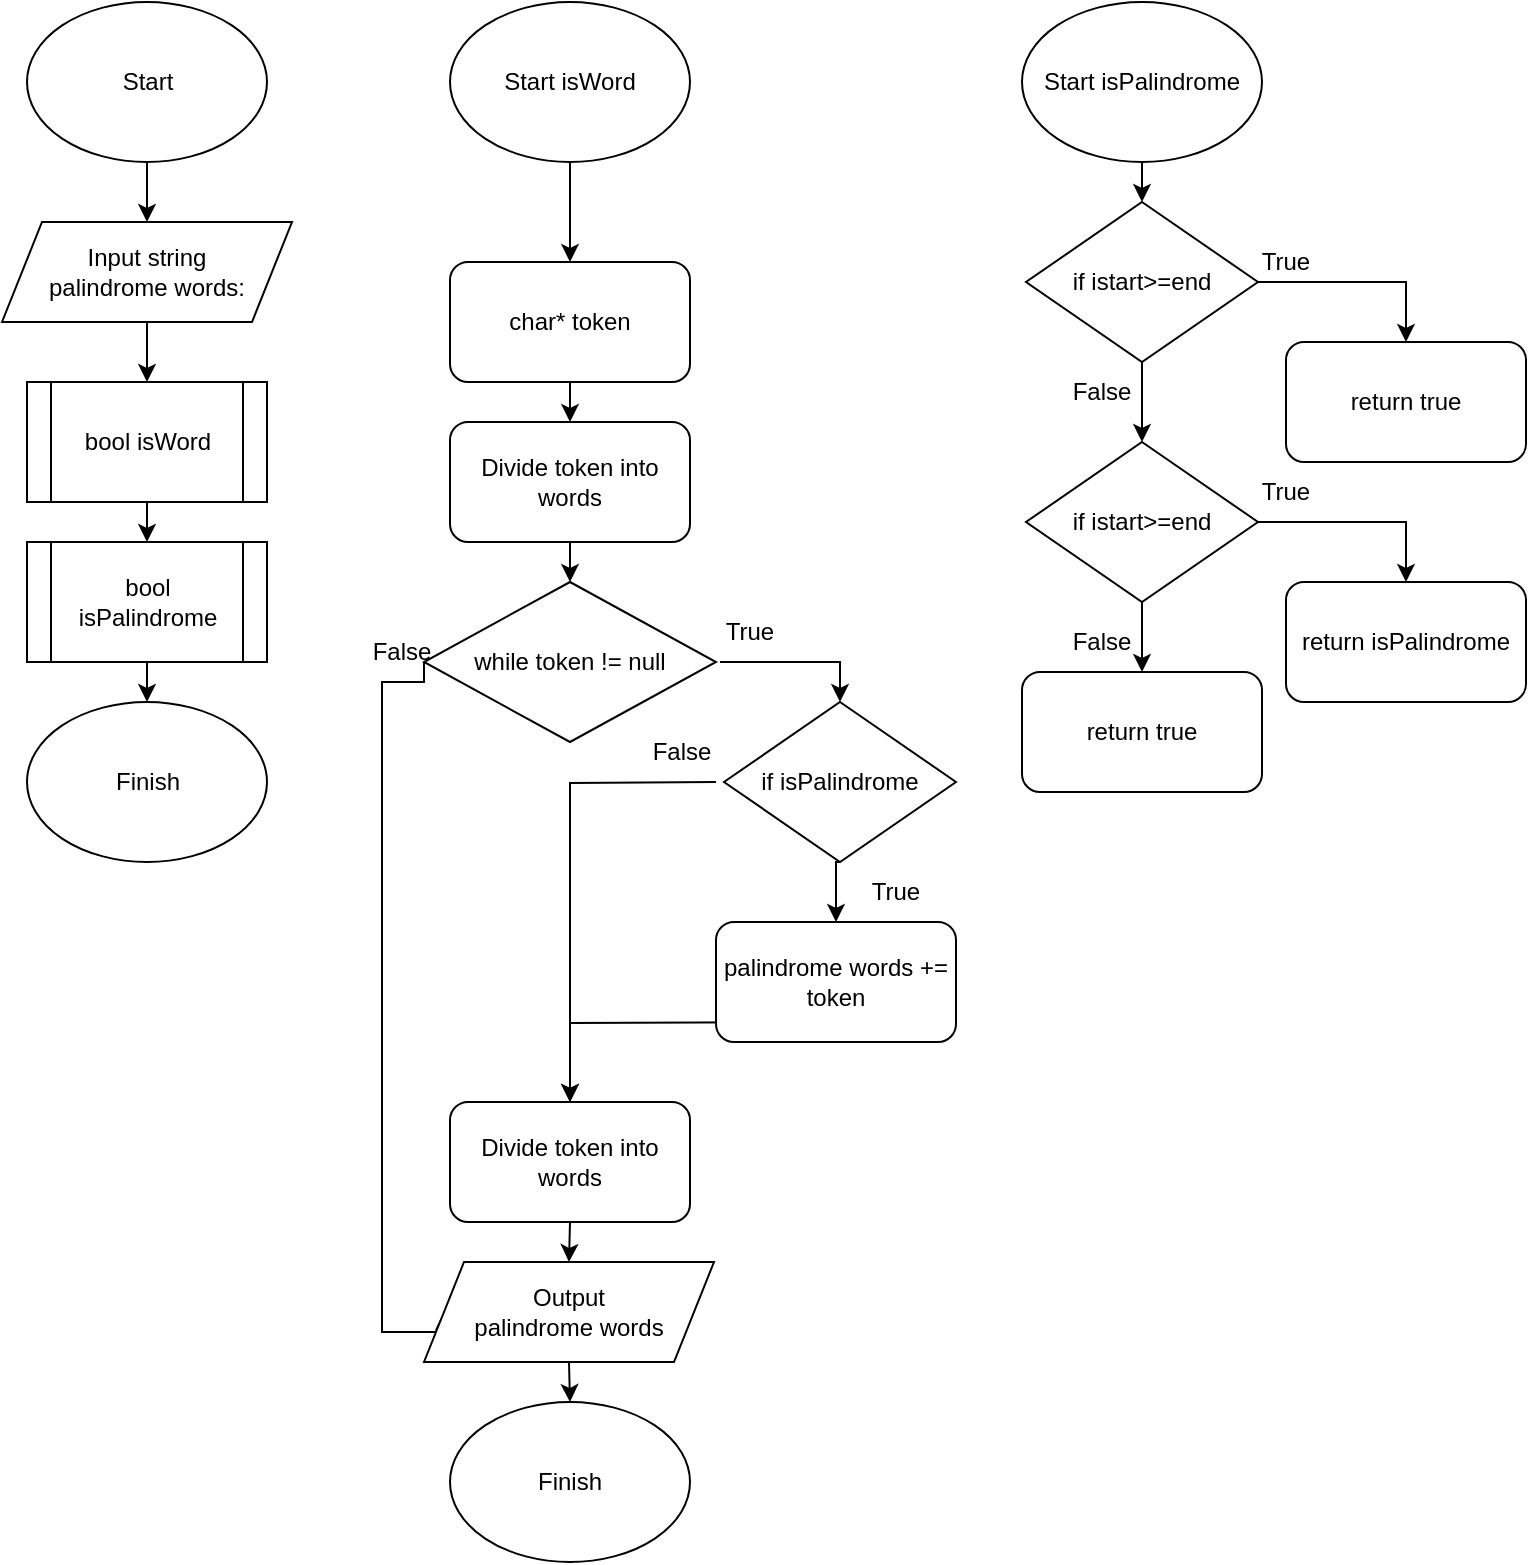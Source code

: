 <mxfile version="22.1.8" type="github" pages="6">
  <diagram name="Сторінка-1" id="fXAx3Dq5Cu45CHVRtG5E">
    <mxGraphModel dx="1235" dy="624" grid="1" gridSize="10" guides="1" tooltips="1" connect="1" arrows="1" fold="1" page="1" pageScale="1" pageWidth="827" pageHeight="1169" math="0" shadow="0">
      <root>
        <mxCell id="0" />
        <mxCell id="1" parent="0" />
        <mxCell id="3_hwkQ3MLmRGUa46AR0--3" style="edgeStyle=orthogonalEdgeStyle;rounded=0;orthogonalLoop=1;jettySize=auto;html=1;exitX=0.5;exitY=1;exitDx=0;exitDy=0;entryX=0.5;entryY=0;entryDx=0;entryDy=0;" edge="1" parent="1" source="3_hwkQ3MLmRGUa46AR0--1">
          <mxGeometry relative="1" as="geometry">
            <mxPoint x="122.5" y="190" as="targetPoint" />
          </mxGeometry>
        </mxCell>
        <mxCell id="3_hwkQ3MLmRGUa46AR0--1" value="Start" style="ellipse;whiteSpace=wrap;html=1;" vertex="1" parent="1">
          <mxGeometry x="62.5" y="80" width="120" height="80" as="geometry" />
        </mxCell>
        <mxCell id="3_hwkQ3MLmRGUa46AR0--5" style="edgeStyle=orthogonalEdgeStyle;rounded=0;orthogonalLoop=1;jettySize=auto;html=1;exitX=0.5;exitY=1;exitDx=0;exitDy=0;entryX=0.5;entryY=0;entryDx=0;entryDy=0;" edge="1" parent="1" target="3_hwkQ3MLmRGUa46AR0--4">
          <mxGeometry relative="1" as="geometry">
            <mxPoint x="122.5" y="240" as="sourcePoint" />
          </mxGeometry>
        </mxCell>
        <mxCell id="3_hwkQ3MLmRGUa46AR0--2" value="Input string &lt;br&gt;palindrome words:" style="shape=parallelogram;perimeter=parallelogramPerimeter;whiteSpace=wrap;html=1;fixedSize=1;" vertex="1" parent="1">
          <mxGeometry x="50" y="190" width="145" height="50" as="geometry" />
        </mxCell>
        <mxCell id="3_hwkQ3MLmRGUa46AR0--18" style="edgeStyle=orthogonalEdgeStyle;rounded=0;orthogonalLoop=1;jettySize=auto;html=1;exitX=0.5;exitY=1;exitDx=0;exitDy=0;entryX=0.5;entryY=0;entryDx=0;entryDy=0;" edge="1" parent="1" source="3_hwkQ3MLmRGUa46AR0--4" target="3_hwkQ3MLmRGUa46AR0--14">
          <mxGeometry relative="1" as="geometry" />
        </mxCell>
        <mxCell id="3_hwkQ3MLmRGUa46AR0--4" value="bool isWord" style="shape=process;whiteSpace=wrap;html=1;backgroundOutline=1;" vertex="1" parent="1">
          <mxGeometry x="62.5" y="270" width="120" height="60" as="geometry" />
        </mxCell>
        <mxCell id="3_hwkQ3MLmRGUa46AR0--6" value="Finish" style="ellipse;whiteSpace=wrap;html=1;" vertex="1" parent="1">
          <mxGeometry x="62.5" y="430" width="120" height="80" as="geometry" />
        </mxCell>
        <mxCell id="3_hwkQ3MLmRGUa46AR0--9" style="edgeStyle=orthogonalEdgeStyle;rounded=0;orthogonalLoop=1;jettySize=auto;html=1;exitX=0.5;exitY=1;exitDx=0;exitDy=0;entryX=0.5;entryY=0;entryDx=0;entryDy=0;" edge="1" parent="1" source="3_hwkQ3MLmRGUa46AR0--7" target="3_hwkQ3MLmRGUa46AR0--8">
          <mxGeometry relative="1" as="geometry" />
        </mxCell>
        <mxCell id="3_hwkQ3MLmRGUa46AR0--7" value="Start isWord" style="ellipse;whiteSpace=wrap;html=1;" vertex="1" parent="1">
          <mxGeometry x="274" y="80" width="120" height="80" as="geometry" />
        </mxCell>
        <mxCell id="3_hwkQ3MLmRGUa46AR0--11" style="edgeStyle=orthogonalEdgeStyle;rounded=0;orthogonalLoop=1;jettySize=auto;html=1;exitX=0.5;exitY=1;exitDx=0;exitDy=0;entryX=0.5;entryY=0;entryDx=0;entryDy=0;" edge="1" parent="1" source="3_hwkQ3MLmRGUa46AR0--8" target="3_hwkQ3MLmRGUa46AR0--10">
          <mxGeometry relative="1" as="geometry" />
        </mxCell>
        <mxCell id="3_hwkQ3MLmRGUa46AR0--8" value="char* token" style="rounded=1;whiteSpace=wrap;html=1;" vertex="1" parent="1">
          <mxGeometry x="274" y="210" width="120" height="60" as="geometry" />
        </mxCell>
        <mxCell id="3_hwkQ3MLmRGUa46AR0--13" style="edgeStyle=orthogonalEdgeStyle;rounded=0;orthogonalLoop=1;jettySize=auto;html=1;exitX=0.5;exitY=1;exitDx=0;exitDy=0;entryX=0.5;entryY=0;entryDx=0;entryDy=0;" edge="1" parent="1" source="3_hwkQ3MLmRGUa46AR0--10" target="3_hwkQ3MLmRGUa46AR0--12">
          <mxGeometry relative="1" as="geometry" />
        </mxCell>
        <mxCell id="3_hwkQ3MLmRGUa46AR0--10" value="Divide token into words" style="rounded=1;whiteSpace=wrap;html=1;" vertex="1" parent="1">
          <mxGeometry x="274" y="290" width="120" height="60" as="geometry" />
        </mxCell>
        <mxCell id="3_hwkQ3MLmRGUa46AR0--32" style="edgeStyle=orthogonalEdgeStyle;rounded=0;orthogonalLoop=1;jettySize=auto;html=1;exitX=0;exitY=0.5;exitDx=0;exitDy=0;entryX=0;entryY=0.5;entryDx=0;entryDy=0;" edge="1" parent="1" source="3_hwkQ3MLmRGUa46AR0--12" target="3_hwkQ3MLmRGUa46AR0--27">
          <mxGeometry relative="1" as="geometry">
            <Array as="points">
              <mxPoint x="240" y="420" />
              <mxPoint x="240" y="745" />
            </Array>
          </mxGeometry>
        </mxCell>
        <mxCell id="3_hwkQ3MLmRGUa46AR0--12" value="while token != null" style="rhombus;whiteSpace=wrap;html=1;" vertex="1" parent="1">
          <mxGeometry x="261" y="370" width="146" height="80" as="geometry" />
        </mxCell>
        <mxCell id="3_hwkQ3MLmRGUa46AR0--19" style="edgeStyle=orthogonalEdgeStyle;rounded=0;orthogonalLoop=1;jettySize=auto;html=1;exitX=0.5;exitY=1;exitDx=0;exitDy=0;entryX=0.5;entryY=0;entryDx=0;entryDy=0;" edge="1" parent="1" source="3_hwkQ3MLmRGUa46AR0--14" target="3_hwkQ3MLmRGUa46AR0--6">
          <mxGeometry relative="1" as="geometry">
            <mxPoint x="123" y="420" as="targetPoint" />
          </mxGeometry>
        </mxCell>
        <mxCell id="3_hwkQ3MLmRGUa46AR0--14" value="bool isPalindrome" style="shape=process;whiteSpace=wrap;html=1;backgroundOutline=1;" vertex="1" parent="1">
          <mxGeometry x="62.5" y="350" width="120" height="60" as="geometry" />
        </mxCell>
        <mxCell id="3_hwkQ3MLmRGUa46AR0--35" style="edgeStyle=orthogonalEdgeStyle;rounded=0;orthogonalLoop=1;jettySize=auto;html=1;exitX=0;exitY=0.5;exitDx=0;exitDy=0;entryX=0.5;entryY=0;entryDx=0;entryDy=0;" edge="1" parent="1" target="3_hwkQ3MLmRGUa46AR0--22">
          <mxGeometry relative="1" as="geometry">
            <mxPoint x="407.0" y="470" as="sourcePoint" />
          </mxGeometry>
        </mxCell>
        <mxCell id="3_hwkQ3MLmRGUa46AR0--56" style="edgeStyle=orthogonalEdgeStyle;rounded=0;orthogonalLoop=1;jettySize=auto;html=1;exitX=0.5;exitY=1;exitDx=0;exitDy=0;entryX=0.5;entryY=0;entryDx=0;entryDy=0;" edge="1" parent="1" source="3_hwkQ3MLmRGUa46AR0--15" target="3_hwkQ3MLmRGUa46AR0--16">
          <mxGeometry relative="1" as="geometry" />
        </mxCell>
        <mxCell id="3_hwkQ3MLmRGUa46AR0--15" value="if isPalindrome" style="rhombus;whiteSpace=wrap;html=1;" vertex="1" parent="1">
          <mxGeometry x="411" y="430" width="116" height="80" as="geometry" />
        </mxCell>
        <mxCell id="3_hwkQ3MLmRGUa46AR0--26" style="edgeStyle=orthogonalEdgeStyle;rounded=0;orthogonalLoop=1;jettySize=auto;html=1;exitX=0.5;exitY=1;exitDx=0;exitDy=0;entryX=0.5;entryY=0;entryDx=0;entryDy=0;" edge="1" parent="1" target="3_hwkQ3MLmRGUa46AR0--22">
          <mxGeometry relative="1" as="geometry">
            <mxPoint x="467" y="590" as="sourcePoint" />
          </mxGeometry>
        </mxCell>
        <mxCell id="3_hwkQ3MLmRGUa46AR0--16" value="palindrome words += token" style="rounded=1;whiteSpace=wrap;html=1;" vertex="1" parent="1">
          <mxGeometry x="407" y="540" width="120" height="60" as="geometry" />
        </mxCell>
        <mxCell id="3_hwkQ3MLmRGUa46AR0--28" style="edgeStyle=orthogonalEdgeStyle;rounded=0;orthogonalLoop=1;jettySize=auto;html=1;exitX=0.5;exitY=1;exitDx=0;exitDy=0;entryX=0.5;entryY=0;entryDx=0;entryDy=0;" edge="1" parent="1" source="3_hwkQ3MLmRGUa46AR0--22" target="3_hwkQ3MLmRGUa46AR0--27">
          <mxGeometry relative="1" as="geometry" />
        </mxCell>
        <mxCell id="3_hwkQ3MLmRGUa46AR0--22" value="Divide token into words" style="rounded=1;whiteSpace=wrap;html=1;" vertex="1" parent="1">
          <mxGeometry x="274" y="630" width="120" height="60" as="geometry" />
        </mxCell>
        <mxCell id="3_hwkQ3MLmRGUa46AR0--30" style="edgeStyle=orthogonalEdgeStyle;rounded=0;orthogonalLoop=1;jettySize=auto;html=1;exitX=0.5;exitY=1;exitDx=0;exitDy=0;entryX=0.5;entryY=0;entryDx=0;entryDy=0;" edge="1" parent="1" source="3_hwkQ3MLmRGUa46AR0--27" target="3_hwkQ3MLmRGUa46AR0--29">
          <mxGeometry relative="1" as="geometry" />
        </mxCell>
        <mxCell id="3_hwkQ3MLmRGUa46AR0--27" value="Output&lt;br&gt;palindrome words" style="shape=parallelogram;perimeter=parallelogramPerimeter;whiteSpace=wrap;html=1;fixedSize=1;" vertex="1" parent="1">
          <mxGeometry x="261" y="710" width="145" height="50" as="geometry" />
        </mxCell>
        <mxCell id="3_hwkQ3MLmRGUa46AR0--29" value="Finish" style="ellipse;whiteSpace=wrap;html=1;" vertex="1" parent="1">
          <mxGeometry x="274" y="780" width="120" height="80" as="geometry" />
        </mxCell>
        <mxCell id="3_hwkQ3MLmRGUa46AR0--33" value="False" style="text;html=1;strokeColor=none;fillColor=none;align=center;verticalAlign=middle;whiteSpace=wrap;rounded=0;" vertex="1" parent="1">
          <mxGeometry x="220" y="390" width="60" height="30" as="geometry" />
        </mxCell>
        <mxCell id="3_hwkQ3MLmRGUa46AR0--54" style="edgeStyle=orthogonalEdgeStyle;rounded=0;orthogonalLoop=1;jettySize=auto;html=1;exitX=0.25;exitY=1;exitDx=0;exitDy=0;entryX=0.5;entryY=0;entryDx=0;entryDy=0;" edge="1" parent="1" source="3_hwkQ3MLmRGUa46AR0--34" target="3_hwkQ3MLmRGUa46AR0--15">
          <mxGeometry relative="1" as="geometry">
            <Array as="points">
              <mxPoint x="469" y="410" />
            </Array>
          </mxGeometry>
        </mxCell>
        <mxCell id="3_hwkQ3MLmRGUa46AR0--34" value="True" style="text;html=1;strokeColor=none;fillColor=none;align=center;verticalAlign=middle;whiteSpace=wrap;rounded=0;" vertex="1" parent="1">
          <mxGeometry x="394" y="380" width="60" height="30" as="geometry" />
        </mxCell>
        <mxCell id="3_hwkQ3MLmRGUa46AR0--36" value="True" style="text;html=1;strokeColor=none;fillColor=none;align=center;verticalAlign=middle;whiteSpace=wrap;rounded=0;" vertex="1" parent="1">
          <mxGeometry x="467" y="510" width="60" height="30" as="geometry" />
        </mxCell>
        <mxCell id="3_hwkQ3MLmRGUa46AR0--37" value="False" style="text;html=1;strokeColor=none;fillColor=none;align=center;verticalAlign=middle;whiteSpace=wrap;rounded=0;" vertex="1" parent="1">
          <mxGeometry x="360" y="440" width="60" height="30" as="geometry" />
        </mxCell>
        <mxCell id="3_hwkQ3MLmRGUa46AR0--40" style="edgeStyle=orthogonalEdgeStyle;rounded=0;orthogonalLoop=1;jettySize=auto;html=1;exitX=0.5;exitY=1;exitDx=0;exitDy=0;entryX=0.5;entryY=0;entryDx=0;entryDy=0;" edge="1" parent="1" source="3_hwkQ3MLmRGUa46AR0--38" target="3_hwkQ3MLmRGUa46AR0--39">
          <mxGeometry relative="1" as="geometry" />
        </mxCell>
        <mxCell id="3_hwkQ3MLmRGUa46AR0--38" value="Start isPalindrome" style="ellipse;whiteSpace=wrap;html=1;" vertex="1" parent="1">
          <mxGeometry x="560" y="80" width="120" height="80" as="geometry" />
        </mxCell>
        <mxCell id="3_hwkQ3MLmRGUa46AR0--43" style="edgeStyle=orthogonalEdgeStyle;rounded=0;orthogonalLoop=1;jettySize=auto;html=1;exitX=1;exitY=0.5;exitDx=0;exitDy=0;entryX=0.5;entryY=0;entryDx=0;entryDy=0;" edge="1" parent="1" source="3_hwkQ3MLmRGUa46AR0--39" target="3_hwkQ3MLmRGUa46AR0--41">
          <mxGeometry relative="1" as="geometry" />
        </mxCell>
        <mxCell id="3_hwkQ3MLmRGUa46AR0--46" style="edgeStyle=orthogonalEdgeStyle;rounded=0;orthogonalLoop=1;jettySize=auto;html=1;exitX=0.5;exitY=1;exitDx=0;exitDy=0;entryX=0.5;entryY=0;entryDx=0;entryDy=0;" edge="1" parent="1" source="3_hwkQ3MLmRGUa46AR0--39" target="3_hwkQ3MLmRGUa46AR0--45">
          <mxGeometry relative="1" as="geometry" />
        </mxCell>
        <mxCell id="3_hwkQ3MLmRGUa46AR0--39" value="if istart&amp;gt;=end" style="rhombus;whiteSpace=wrap;html=1;" vertex="1" parent="1">
          <mxGeometry x="562" y="180" width="116" height="80" as="geometry" />
        </mxCell>
        <mxCell id="3_hwkQ3MLmRGUa46AR0--41" value="return true" style="rounded=1;whiteSpace=wrap;html=1;" vertex="1" parent="1">
          <mxGeometry x="692" y="250" width="120" height="60" as="geometry" />
        </mxCell>
        <mxCell id="3_hwkQ3MLmRGUa46AR0--42" value="return isPalindrome" style="rounded=1;whiteSpace=wrap;html=1;" vertex="1" parent="1">
          <mxGeometry x="692" y="370" width="120" height="60" as="geometry" />
        </mxCell>
        <mxCell id="3_hwkQ3MLmRGUa46AR0--44" value="True" style="text;html=1;strokeColor=none;fillColor=none;align=center;verticalAlign=middle;whiteSpace=wrap;rounded=0;" vertex="1" parent="1">
          <mxGeometry x="662" y="195" width="60" height="30" as="geometry" />
        </mxCell>
        <mxCell id="3_hwkQ3MLmRGUa46AR0--48" style="edgeStyle=orthogonalEdgeStyle;rounded=0;orthogonalLoop=1;jettySize=auto;html=1;exitX=1;exitY=0.5;exitDx=0;exitDy=0;entryX=0.5;entryY=0;entryDx=0;entryDy=0;" edge="1" parent="1" source="3_hwkQ3MLmRGUa46AR0--45" target="3_hwkQ3MLmRGUa46AR0--42">
          <mxGeometry relative="1" as="geometry" />
        </mxCell>
        <mxCell id="3_hwkQ3MLmRGUa46AR0--51" style="edgeStyle=orthogonalEdgeStyle;rounded=0;orthogonalLoop=1;jettySize=auto;html=1;exitX=0.5;exitY=1;exitDx=0;exitDy=0;entryX=0.5;entryY=0;entryDx=0;entryDy=0;" edge="1" parent="1" source="3_hwkQ3MLmRGUa46AR0--45" target="3_hwkQ3MLmRGUa46AR0--50">
          <mxGeometry relative="1" as="geometry" />
        </mxCell>
        <mxCell id="3_hwkQ3MLmRGUa46AR0--45" value="if istart&amp;gt;=end" style="rhombus;whiteSpace=wrap;html=1;" vertex="1" parent="1">
          <mxGeometry x="562" y="300" width="116" height="80" as="geometry" />
        </mxCell>
        <mxCell id="3_hwkQ3MLmRGUa46AR0--47" value="False" style="text;html=1;strokeColor=none;fillColor=none;align=center;verticalAlign=middle;whiteSpace=wrap;rounded=0;" vertex="1" parent="1">
          <mxGeometry x="570" y="260" width="60" height="30" as="geometry" />
        </mxCell>
        <mxCell id="3_hwkQ3MLmRGUa46AR0--49" value="True" style="text;html=1;strokeColor=none;fillColor=none;align=center;verticalAlign=middle;whiteSpace=wrap;rounded=0;" vertex="1" parent="1">
          <mxGeometry x="662" y="310" width="60" height="30" as="geometry" />
        </mxCell>
        <mxCell id="3_hwkQ3MLmRGUa46AR0--50" value="return true" style="rounded=1;whiteSpace=wrap;html=1;" vertex="1" parent="1">
          <mxGeometry x="560" y="415" width="120" height="60" as="geometry" />
        </mxCell>
        <mxCell id="3_hwkQ3MLmRGUa46AR0--52" value="False" style="text;html=1;strokeColor=none;fillColor=none;align=center;verticalAlign=middle;whiteSpace=wrap;rounded=0;" vertex="1" parent="1">
          <mxGeometry x="570" y="385" width="60" height="30" as="geometry" />
        </mxCell>
      </root>
    </mxGraphModel>
  </diagram>
  <diagram id="yvYXPvMHVaovIbQWFg4X" name="Сторінка-2">
    <mxGraphModel dx="1050" dy="530" grid="1" gridSize="10" guides="1" tooltips="1" connect="1" arrows="1" fold="1" page="1" pageScale="1" pageWidth="827" pageHeight="1169" math="0" shadow="0">
      <root>
        <mxCell id="0" />
        <mxCell id="1" parent="0" />
        <mxCell id="AltvlrsfSiTTdt6pDTES-3" style="edgeStyle=orthogonalEdgeStyle;rounded=0;orthogonalLoop=1;jettySize=auto;html=1;exitX=0.5;exitY=1;exitDx=0;exitDy=0;entryX=0.5;entryY=0;entryDx=0;entryDy=0;" edge="1" parent="1" source="AltvlrsfSiTTdt6pDTES-1" target="AltvlrsfSiTTdt6pDTES-2">
          <mxGeometry relative="1" as="geometry" />
        </mxCell>
        <mxCell id="AltvlrsfSiTTdt6pDTES-1" value="Start" style="ellipse;whiteSpace=wrap;html=1;" vertex="1" parent="1">
          <mxGeometry x="320" y="70" width="120" height="80" as="geometry" />
        </mxCell>
        <mxCell id="AltvlrsfSiTTdt6pDTES-6" style="edgeStyle=orthogonalEdgeStyle;rounded=0;orthogonalLoop=1;jettySize=auto;html=1;exitX=0.5;exitY=1;exitDx=0;exitDy=0;entryX=0.5;entryY=0;entryDx=0;entryDy=0;" edge="1" parent="1" source="AltvlrsfSiTTdt6pDTES-2" target="AltvlrsfSiTTdt6pDTES-5">
          <mxGeometry relative="1" as="geometry" />
        </mxCell>
        <mxCell id="AltvlrsfSiTTdt6pDTES-2" value="double a = 0,7&lt;br&gt;b = 0,05&lt;br&gt;x = 0,43&lt;br&gt;R, S" style="shape=parallelogram;perimeter=parallelogramPerimeter;whiteSpace=wrap;html=1;fixedSize=1;" vertex="1" parent="1">
          <mxGeometry x="300" y="170" width="160" height="60" as="geometry" />
        </mxCell>
        <mxCell id="AltvlrsfSiTTdt6pDTES-8" style="edgeStyle=orthogonalEdgeStyle;rounded=0;orthogonalLoop=1;jettySize=auto;html=1;exitX=0.5;exitY=1;exitDx=0;exitDy=0;entryX=0.5;entryY=0;entryDx=0;entryDy=0;" edge="1" parent="1" source="AltvlrsfSiTTdt6pDTES-5" target="AltvlrsfSiTTdt6pDTES-7">
          <mxGeometry relative="1" as="geometry" />
        </mxCell>
        <mxCell id="AltvlrsfSiTTdt6pDTES-5" value="R = x*x*(x+1)/(b-(sin(x-a)*sin(x-a))" style="rounded=1;whiteSpace=wrap;html=1;" vertex="1" parent="1">
          <mxGeometry x="320" y="260" width="120" height="60" as="geometry" />
        </mxCell>
        <mxCell id="AltvlrsfSiTTdt6pDTES-10" style="edgeStyle=orthogonalEdgeStyle;rounded=0;orthogonalLoop=1;jettySize=auto;html=1;exitX=0.5;exitY=1;exitDx=0;exitDy=0;entryX=0.5;entryY=0;entryDx=0;entryDy=0;" edge="1" parent="1" source="AltvlrsfSiTTdt6pDTES-7" target="AltvlrsfSiTTdt6pDTES-9">
          <mxGeometry relative="1" as="geometry" />
        </mxCell>
        <mxCell id="AltvlrsfSiTTdt6pDTES-7" value="S = sqrt(x*b/a)+abs(pow(cos(x+b), 3))" style="rounded=1;whiteSpace=wrap;html=1;" vertex="1" parent="1">
          <mxGeometry x="280" y="340" width="200" height="60" as="geometry" />
        </mxCell>
        <mxCell id="AltvlrsfSiTTdt6pDTES-12" style="edgeStyle=orthogonalEdgeStyle;rounded=0;orthogonalLoop=1;jettySize=auto;html=1;exitX=0.5;exitY=1;exitDx=0;exitDy=0;entryX=0.5;entryY=0;entryDx=0;entryDy=0;" edge="1" parent="1" source="AltvlrsfSiTTdt6pDTES-9" target="AltvlrsfSiTTdt6pDTES-11">
          <mxGeometry relative="1" as="geometry" />
        </mxCell>
        <mxCell id="AltvlrsfSiTTdt6pDTES-9" value="Output R, S" style="shape=parallelogram;perimeter=parallelogramPerimeter;whiteSpace=wrap;html=1;fixedSize=1;" vertex="1" parent="1">
          <mxGeometry x="320" y="420" width="120" height="60" as="geometry" />
        </mxCell>
        <mxCell id="AltvlrsfSiTTdt6pDTES-11" value="Finish" style="ellipse;whiteSpace=wrap;html=1;" vertex="1" parent="1">
          <mxGeometry x="320" y="505" width="120" height="80" as="geometry" />
        </mxCell>
      </root>
    </mxGraphModel>
  </diagram>
  <diagram id="uJpaJBYUtDRrWyRKFe2v" name="Сторінка-3">
    <mxGraphModel dx="1500" dy="757" grid="1" gridSize="10" guides="1" tooltips="1" connect="1" arrows="1" fold="1" page="1" pageScale="1" pageWidth="827" pageHeight="1169" math="0" shadow="0">
      <root>
        <mxCell id="0" />
        <mxCell id="1" parent="0" />
        <mxCell id="VSiACtTMAyCJucHCUdhi-1" style="edgeStyle=orthogonalEdgeStyle;rounded=0;orthogonalLoop=1;jettySize=auto;html=1;exitX=0.5;exitY=1;exitDx=0;exitDy=0;entryX=0.5;entryY=0;entryDx=0;entryDy=0;" edge="1" parent="1" source="VSiACtTMAyCJucHCUdhi-2" target="VSiACtTMAyCJucHCUdhi-4">
          <mxGeometry relative="1" as="geometry" />
        </mxCell>
        <mxCell id="VSiACtTMAyCJucHCUdhi-2" value="Start" style="ellipse;whiteSpace=wrap;html=1;" vertex="1" parent="1">
          <mxGeometry x="320" y="70" width="120" height="80" as="geometry" />
        </mxCell>
        <mxCell id="VSiACtTMAyCJucHCUdhi-3" style="edgeStyle=orthogonalEdgeStyle;rounded=0;orthogonalLoop=1;jettySize=auto;html=1;exitX=0.5;exitY=1;exitDx=0;exitDy=0;entryX=0.5;entryY=0;entryDx=0;entryDy=0;" edge="1" parent="1" source="VSiACtTMAyCJucHCUdhi-4" target="VSiACtTMAyCJucHCUdhi-6">
          <mxGeometry relative="1" as="geometry" />
        </mxCell>
        <mxCell id="VSiACtTMAyCJucHCUdhi-4" value="int x, y, R, K" style="shape=parallelogram;perimeter=parallelogramPerimeter;whiteSpace=wrap;html=1;fixedSize=1;" vertex="1" parent="1">
          <mxGeometry x="300" y="170" width="160" height="60" as="geometry" />
        </mxCell>
        <mxCell id="VSiACtTMAyCJucHCUdhi-14" style="edgeStyle=orthogonalEdgeStyle;rounded=0;orthogonalLoop=1;jettySize=auto;html=1;exitX=0.5;exitY=1;exitDx=0;exitDy=0;entryX=0.5;entryY=0;entryDx=0;entryDy=0;" edge="1" parent="1" source="VSiACtTMAyCJucHCUdhi-6" target="VSiACtTMAyCJucHCUdhi-13">
          <mxGeometry relative="1" as="geometry" />
        </mxCell>
        <mxCell id="VSiACtTMAyCJucHCUdhi-6" value="Text: input R" style="rounded=1;whiteSpace=wrap;html=1;" vertex="1" parent="1">
          <mxGeometry x="320" y="250" width="120" height="60" as="geometry" />
        </mxCell>
        <mxCell id="VSiACtTMAyCJucHCUdhi-16" style="edgeStyle=orthogonalEdgeStyle;rounded=0;orthogonalLoop=1;jettySize=auto;html=1;exitX=0.5;exitY=1;exitDx=0;exitDy=0;entryX=0.5;entryY=0;entryDx=0;entryDy=0;" edge="1" parent="1" source="VSiACtTMAyCJucHCUdhi-13" target="VSiACtTMAyCJucHCUdhi-15">
          <mxGeometry relative="1" as="geometry" />
        </mxCell>
        <mxCell id="VSiACtTMAyCJucHCUdhi-13" value="Input R" style="shape=parallelogram;perimeter=parallelogramPerimeter;whiteSpace=wrap;html=1;fixedSize=1;" vertex="1" parent="1">
          <mxGeometry x="320" y="330" width="120" height="60" as="geometry" />
        </mxCell>
        <mxCell id="VSiACtTMAyCJucHCUdhi-18" style="edgeStyle=orthogonalEdgeStyle;rounded=0;orthogonalLoop=1;jettySize=auto;html=1;exitX=0.5;exitY=1;exitDx=0;exitDy=0;entryX=0.5;entryY=0;entryDx=0;entryDy=0;" edge="1" parent="1" source="VSiACtTMAyCJucHCUdhi-15" target="VSiACtTMAyCJucHCUdhi-17">
          <mxGeometry relative="1" as="geometry" />
        </mxCell>
        <mxCell id="VSiACtTMAyCJucHCUdhi-36" style="edgeStyle=orthogonalEdgeStyle;rounded=0;orthogonalLoop=1;jettySize=auto;html=1;exitX=1;exitY=0.5;exitDx=0;exitDy=0;entryX=1;entryY=0.5;entryDx=0;entryDy=0;" edge="1" parent="1" source="VSiACtTMAyCJucHCUdhi-15" target="VSiACtTMAyCJucHCUdhi-35">
          <mxGeometry relative="1" as="geometry">
            <Array as="points">
              <mxPoint x="550" y="440" />
              <mxPoint x="550" y="860" />
            </Array>
          </mxGeometry>
        </mxCell>
        <mxCell id="VSiACtTMAyCJucHCUdhi-15" value="i = 0; 5; 1" style="shape=hexagon;perimeter=hexagonPerimeter2;whiteSpace=wrap;html=1;fixedSize=1;" vertex="1" parent="1">
          <mxGeometry x="320" y="420" width="120" height="40" as="geometry" />
        </mxCell>
        <mxCell id="VSiACtTMAyCJucHCUdhi-21" style="edgeStyle=orthogonalEdgeStyle;rounded=0;orthogonalLoop=1;jettySize=auto;html=1;exitX=0.5;exitY=1;exitDx=0;exitDy=0;entryX=0.5;entryY=0;entryDx=0;entryDy=0;" edge="1" parent="1" source="VSiACtTMAyCJucHCUdhi-17" target="VSiACtTMAyCJucHCUdhi-20">
          <mxGeometry relative="1" as="geometry" />
        </mxCell>
        <mxCell id="VSiACtTMAyCJucHCUdhi-17" value="Input x, y" style="shape=parallelogram;perimeter=parallelogramPerimeter;whiteSpace=wrap;html=1;fixedSize=1;" vertex="1" parent="1">
          <mxGeometry x="320" y="490" width="120" height="40" as="geometry" />
        </mxCell>
        <mxCell id="VSiACtTMAyCJucHCUdhi-23" style="edgeStyle=orthogonalEdgeStyle;rounded=0;orthogonalLoop=1;jettySize=auto;html=1;exitX=0.5;exitY=1;exitDx=0;exitDy=0;entryX=0.5;entryY=0;entryDx=0;entryDy=0;" edge="1" parent="1" source="VSiACtTMAyCJucHCUdhi-20" target="VSiACtTMAyCJucHCUdhi-22">
          <mxGeometry relative="1" as="geometry" />
        </mxCell>
        <mxCell id="VSiACtTMAyCJucHCUdhi-20" value="K = sqrt(x*x+y*y)" style="rounded=1;whiteSpace=wrap;html=1;" vertex="1" parent="1">
          <mxGeometry x="320" y="555" width="120" height="60" as="geometry" />
        </mxCell>
        <mxCell id="VSiACtTMAyCJucHCUdhi-26" style="edgeStyle=orthogonalEdgeStyle;rounded=0;orthogonalLoop=1;jettySize=auto;html=1;exitX=0;exitY=0.5;exitDx=0;exitDy=0;entryX=0.5;entryY=0;entryDx=0;entryDy=0;" edge="1" parent="1" source="VSiACtTMAyCJucHCUdhi-22" target="VSiACtTMAyCJucHCUdhi-24">
          <mxGeometry relative="1" as="geometry" />
        </mxCell>
        <mxCell id="VSiACtTMAyCJucHCUdhi-28" style="edgeStyle=orthogonalEdgeStyle;rounded=0;orthogonalLoop=1;jettySize=auto;html=1;exitX=1;exitY=0.5;exitDx=0;exitDy=0;entryX=0.5;entryY=0;entryDx=0;entryDy=0;" edge="1" parent="1" source="VSiACtTMAyCJucHCUdhi-22" target="VSiACtTMAyCJucHCUdhi-25">
          <mxGeometry relative="1" as="geometry" />
        </mxCell>
        <mxCell id="VSiACtTMAyCJucHCUdhi-22" value="R=K?" style="rhombus;whiteSpace=wrap;html=1;" vertex="1" parent="1">
          <mxGeometry x="340" y="640" width="80" height="70" as="geometry" />
        </mxCell>
        <mxCell id="VSiACtTMAyCJucHCUdhi-31" style="edgeStyle=orthogonalEdgeStyle;rounded=0;orthogonalLoop=1;jettySize=auto;html=1;exitX=0.5;exitY=1;exitDx=0;exitDy=0;entryX=0;entryY=0.5;entryDx=0;entryDy=0;" edge="1" parent="1" source="VSiACtTMAyCJucHCUdhi-24" target="VSiACtTMAyCJucHCUdhi-15">
          <mxGeometry relative="1" as="geometry">
            <Array as="points">
              <mxPoint x="300" y="790" />
              <mxPoint x="190" y="790" />
              <mxPoint x="190" y="440" />
            </Array>
          </mxGeometry>
        </mxCell>
        <mxCell id="VSiACtTMAyCJucHCUdhi-24" value="cout Point is in circumference" style="shape=parallelogram;perimeter=parallelogramPerimeter;whiteSpace=wrap;html=1;fixedSize=1;" vertex="1" parent="1">
          <mxGeometry x="240" y="730" width="120" height="40" as="geometry" />
        </mxCell>
        <mxCell id="VSiACtTMAyCJucHCUdhi-34" style="edgeStyle=orthogonalEdgeStyle;rounded=0;orthogonalLoop=1;jettySize=auto;html=1;exitX=0.5;exitY=1;exitDx=0;exitDy=0;entryX=0;entryY=0.5;entryDx=0;entryDy=0;" edge="1" parent="1" source="VSiACtTMAyCJucHCUdhi-25" target="VSiACtTMAyCJucHCUdhi-15">
          <mxGeometry relative="1" as="geometry">
            <Array as="points">
              <mxPoint x="460" y="790" />
              <mxPoint x="190" y="790" />
              <mxPoint x="190" y="440" />
            </Array>
          </mxGeometry>
        </mxCell>
        <mxCell id="VSiACtTMAyCJucHCUdhi-25" value="cout Point is not in circumference" style="shape=parallelogram;perimeter=parallelogramPerimeter;whiteSpace=wrap;html=1;fixedSize=1;" vertex="1" parent="1">
          <mxGeometry x="390" y="730" width="140" height="40" as="geometry" />
        </mxCell>
        <mxCell id="VSiACtTMAyCJucHCUdhi-29" value="No" style="text;html=1;strokeColor=none;fillColor=none;align=center;verticalAlign=middle;whiteSpace=wrap;rounded=0;" vertex="1" parent="1">
          <mxGeometry x="400" y="650" width="60" height="30" as="geometry" />
        </mxCell>
        <mxCell id="VSiACtTMAyCJucHCUdhi-30" value="Yes" style="text;html=1;strokeColor=none;fillColor=none;align=center;verticalAlign=middle;whiteSpace=wrap;rounded=0;" vertex="1" parent="1">
          <mxGeometry x="300" y="650" width="60" height="30" as="geometry" />
        </mxCell>
        <mxCell id="VSiACtTMAyCJucHCUdhi-35" value="Finish" style="ellipse;whiteSpace=wrap;html=1;" vertex="1" parent="1">
          <mxGeometry x="320" y="820" width="120" height="80" as="geometry" />
        </mxCell>
      </root>
    </mxGraphModel>
  </diagram>
  <diagram id="8z9Sa_VNTMgEdkaIIVWT" name="Сторінка-4">
    <mxGraphModel dx="1750" dy="2052" grid="1" gridSize="10" guides="1" tooltips="1" connect="1" arrows="1" fold="1" page="1" pageScale="1" pageWidth="827" pageHeight="1169" math="0" shadow="0">
      <root>
        <mxCell id="0" />
        <mxCell id="1" parent="0" />
        <mxCell id="dAOj9rWWQo6isBjGoHR8-28" style="edgeStyle=orthogonalEdgeStyle;rounded=0;orthogonalLoop=1;jettySize=auto;html=1;exitX=0.5;exitY=1;exitDx=0;exitDy=0;entryX=0.5;entryY=0;entryDx=0;entryDy=0;" edge="1" parent="1" source="o9lSq9BwsSYYtITS61i8-2" target="dAOj9rWWQo6isBjGoHR8-27">
          <mxGeometry relative="1" as="geometry" />
        </mxCell>
        <mxCell id="o9lSq9BwsSYYtITS61i8-2" value="Start" style="ellipse;whiteSpace=wrap;html=1;" vertex="1" parent="1">
          <mxGeometry x="280" y="-60" width="120" height="80" as="geometry" />
        </mxCell>
        <mxCell id="o9lSq9BwsSYYtITS61i8-3" style="edgeStyle=orthogonalEdgeStyle;rounded=0;orthogonalLoop=1;jettySize=auto;html=1;exitX=0.5;exitY=1;exitDx=0;exitDy=0;entryX=0.5;entryY=0;entryDx=0;entryDy=0;" edge="1" parent="1" source="o9lSq9BwsSYYtITS61i8-4" target="o9lSq9BwsSYYtITS61i8-6">
          <mxGeometry relative="1" as="geometry" />
        </mxCell>
        <mxCell id="o9lSq9BwsSYYtITS61i8-4" value="float p_notebook, &lt;br&gt;p_pencil, sum&lt;br&gt;int q_notebook, q_pencil" style="shape=parallelogram;perimeter=parallelogramPerimeter;whiteSpace=wrap;html=1;fixedSize=1;" vertex="1" parent="1">
          <mxGeometry x="260" y="120" width="160" height="60" as="geometry" />
        </mxCell>
        <mxCell id="o9lSq9BwsSYYtITS61i8-5" style="edgeStyle=orthogonalEdgeStyle;rounded=0;orthogonalLoop=1;jettySize=auto;html=1;exitX=0.5;exitY=1;exitDx=0;exitDy=0;entryX=0.5;entryY=0;entryDx=0;entryDy=0;" edge="1" parent="1" source="o9lSq9BwsSYYtITS61i8-6" target="o9lSq9BwsSYYtITS61i8-8">
          <mxGeometry relative="1" as="geometry" />
        </mxCell>
        <mxCell id="o9lSq9BwsSYYtITS61i8-6" value="cout &quot;Task 1&quot;" style="rounded=1;whiteSpace=wrap;html=1;" vertex="1" parent="1">
          <mxGeometry x="280" y="210" width="120" height="60" as="geometry" />
        </mxCell>
        <mxCell id="o9lSq9BwsSYYtITS61i8-7" style="edgeStyle=orthogonalEdgeStyle;rounded=0;orthogonalLoop=1;jettySize=auto;html=1;exitX=0.5;exitY=1;exitDx=0;exitDy=0;entryX=0.5;entryY=0;entryDx=0;entryDy=0;" edge="1" parent="1" source="o9lSq9BwsSYYtITS61i8-8" target="o9lSq9BwsSYYtITS61i8-10">
          <mxGeometry relative="1" as="geometry" />
        </mxCell>
        <mxCell id="o9lSq9BwsSYYtITS61i8-8" value="Text to enter the price of notebook" style="rounded=1;whiteSpace=wrap;html=1;" vertex="1" parent="1">
          <mxGeometry x="240" y="290" width="200" height="60" as="geometry" />
        </mxCell>
        <mxCell id="dAOj9rWWQo6isBjGoHR8-8" style="edgeStyle=orthogonalEdgeStyle;rounded=0;orthogonalLoop=1;jettySize=auto;html=1;exitX=0.5;exitY=1;exitDx=0;exitDy=0;entryX=0.5;entryY=0;entryDx=0;entryDy=0;" edge="1" parent="1" source="o9lSq9BwsSYYtITS61i8-10" target="dAOj9rWWQo6isBjGoHR8-2">
          <mxGeometry relative="1" as="geometry" />
        </mxCell>
        <mxCell id="o9lSq9BwsSYYtITS61i8-10" value="Input price of notebook" style="shape=parallelogram;perimeter=parallelogramPerimeter;whiteSpace=wrap;html=1;fixedSize=1;" vertex="1" parent="1">
          <mxGeometry x="280" y="370" width="120" height="60" as="geometry" />
        </mxCell>
        <mxCell id="dAOj9rWWQo6isBjGoHR8-1" style="edgeStyle=orthogonalEdgeStyle;rounded=0;orthogonalLoop=1;jettySize=auto;html=1;exitX=0.5;exitY=1;exitDx=0;exitDy=0;entryX=0.5;entryY=0;entryDx=0;entryDy=0;" edge="1" parent="1" source="dAOj9rWWQo6isBjGoHR8-2" target="dAOj9rWWQo6isBjGoHR8-3">
          <mxGeometry relative="1" as="geometry" />
        </mxCell>
        <mxCell id="dAOj9rWWQo6isBjGoHR8-2" value="Text to enter the quantity of notebooks" style="rounded=1;whiteSpace=wrap;html=1;" vertex="1" parent="1">
          <mxGeometry x="240" y="445" width="200" height="60" as="geometry" />
        </mxCell>
        <mxCell id="dAOj9rWWQo6isBjGoHR8-7" style="edgeStyle=orthogonalEdgeStyle;rounded=0;orthogonalLoop=1;jettySize=auto;html=1;exitX=0.5;exitY=1;exitDx=0;exitDy=0;entryX=0.5;entryY=0;entryDx=0;entryDy=0;" edge="1" parent="1" source="dAOj9rWWQo6isBjGoHR8-3" target="dAOj9rWWQo6isBjGoHR8-5">
          <mxGeometry relative="1" as="geometry" />
        </mxCell>
        <mxCell id="dAOj9rWWQo6isBjGoHR8-3" value="Input quantity of notebooks" style="shape=parallelogram;perimeter=parallelogramPerimeter;whiteSpace=wrap;html=1;fixedSize=1;" vertex="1" parent="1">
          <mxGeometry x="280" y="525" width="120" height="60" as="geometry" />
        </mxCell>
        <mxCell id="dAOj9rWWQo6isBjGoHR8-4" style="edgeStyle=orthogonalEdgeStyle;rounded=0;orthogonalLoop=1;jettySize=auto;html=1;exitX=0.5;exitY=1;exitDx=0;exitDy=0;entryX=0.5;entryY=0;entryDx=0;entryDy=0;" edge="1" parent="1" source="dAOj9rWWQo6isBjGoHR8-5" target="dAOj9rWWQo6isBjGoHR8-6">
          <mxGeometry relative="1" as="geometry" />
        </mxCell>
        <mxCell id="dAOj9rWWQo6isBjGoHR8-5" value="Text to enter the price of pencil" style="rounded=1;whiteSpace=wrap;html=1;" vertex="1" parent="1">
          <mxGeometry x="240" y="600" width="200" height="60" as="geometry" />
        </mxCell>
        <mxCell id="dAOj9rWWQo6isBjGoHR8-6" value="Input price of pencil" style="shape=parallelogram;perimeter=parallelogramPerimeter;whiteSpace=wrap;html=1;fixedSize=1;" vertex="1" parent="1">
          <mxGeometry x="270" y="680" width="140" height="60" as="geometry" />
        </mxCell>
        <mxCell id="dAOj9rWWQo6isBjGoHR8-9" style="edgeStyle=orthogonalEdgeStyle;rounded=0;orthogonalLoop=1;jettySize=auto;html=1;exitX=0.5;exitY=1;exitDx=0;exitDy=0;entryX=0.5;entryY=0;entryDx=0;entryDy=0;" edge="1" parent="1" target="dAOj9rWWQo6isBjGoHR8-11">
          <mxGeometry relative="1" as="geometry">
            <mxPoint x="340" y="740" as="sourcePoint" />
          </mxGeometry>
        </mxCell>
        <mxCell id="dAOj9rWWQo6isBjGoHR8-10" style="edgeStyle=orthogonalEdgeStyle;rounded=0;orthogonalLoop=1;jettySize=auto;html=1;exitX=0.5;exitY=1;exitDx=0;exitDy=0;entryX=0.5;entryY=0;entryDx=0;entryDy=0;" edge="1" parent="1" source="dAOj9rWWQo6isBjGoHR8-11" target="dAOj9rWWQo6isBjGoHR8-13">
          <mxGeometry relative="1" as="geometry" />
        </mxCell>
        <mxCell id="dAOj9rWWQo6isBjGoHR8-11" value="Text to enter the quantity of pencils" style="rounded=1;whiteSpace=wrap;html=1;" vertex="1" parent="1">
          <mxGeometry x="240" y="755" width="200" height="60" as="geometry" />
        </mxCell>
        <mxCell id="dAOj9rWWQo6isBjGoHR8-12" style="edgeStyle=orthogonalEdgeStyle;rounded=0;orthogonalLoop=1;jettySize=auto;html=1;exitX=0.5;exitY=1;exitDx=0;exitDy=0;entryX=0.5;entryY=0;entryDx=0;entryDy=0;" edge="1" parent="1" source="dAOj9rWWQo6isBjGoHR8-13">
          <mxGeometry relative="1" as="geometry">
            <mxPoint x="340" y="910" as="targetPoint" />
          </mxGeometry>
        </mxCell>
        <mxCell id="dAOj9rWWQo6isBjGoHR8-13" value="Input quantity of pencils" style="shape=parallelogram;perimeter=parallelogramPerimeter;whiteSpace=wrap;html=1;fixedSize=1;" vertex="1" parent="1">
          <mxGeometry x="280" y="835" width="120" height="60" as="geometry" />
        </mxCell>
        <mxCell id="dAOj9rWWQo6isBjGoHR8-16" style="edgeStyle=orthogonalEdgeStyle;rounded=0;orthogonalLoop=1;jettySize=auto;html=1;exitX=0.5;exitY=1;exitDx=0;exitDy=0;" edge="1" parent="1" source="dAOj9rWWQo6isBjGoHR8-14" target="dAOj9rWWQo6isBjGoHR8-15">
          <mxGeometry relative="1" as="geometry" />
        </mxCell>
        <mxCell id="dAOj9rWWQo6isBjGoHR8-14" value="Sum = q1*p1+q2*p2" style="rounded=1;whiteSpace=wrap;html=1;" vertex="1" parent="1">
          <mxGeometry x="280" y="910" width="120" height="60" as="geometry" />
        </mxCell>
        <mxCell id="dAOj9rWWQo6isBjGoHR8-18" style="edgeStyle=orthogonalEdgeStyle;rounded=0;orthogonalLoop=1;jettySize=auto;html=1;exitX=0.5;exitY=1;exitDx=0;exitDy=0;entryX=0.5;entryY=0;entryDx=0;entryDy=0;" edge="1" parent="1" source="dAOj9rWWQo6isBjGoHR8-15" target="dAOj9rWWQo6isBjGoHR8-17">
          <mxGeometry relative="1" as="geometry" />
        </mxCell>
        <mxCell id="dAOj9rWWQo6isBjGoHR8-15" value="Output sum" style="shape=parallelogram;perimeter=parallelogramPerimeter;whiteSpace=wrap;html=1;fixedSize=1;" vertex="1" parent="1">
          <mxGeometry x="280" y="990" width="120" height="60" as="geometry" />
        </mxCell>
        <mxCell id="dAOj9rWWQo6isBjGoHR8-17" value="" style="ellipse;whiteSpace=wrap;html=1;aspect=fixed;" vertex="1" parent="1">
          <mxGeometry x="310" y="1070" width="50" height="50" as="geometry" />
        </mxCell>
        <mxCell id="dAOj9rWWQo6isBjGoHR8-21" style="edgeStyle=orthogonalEdgeStyle;rounded=0;orthogonalLoop=1;jettySize=auto;html=1;exitX=0.5;exitY=1;exitDx=0;exitDy=0;entryX=0.5;entryY=0;entryDx=0;entryDy=0;" edge="1" parent="1" source="dAOj9rWWQo6isBjGoHR8-19" target="dAOj9rWWQo6isBjGoHR8-20">
          <mxGeometry relative="1" as="geometry" />
        </mxCell>
        <mxCell id="dAOj9rWWQo6isBjGoHR8-19" value="" style="ellipse;whiteSpace=wrap;html=1;aspect=fixed;" vertex="1" parent="1">
          <mxGeometry x="600" y="30" width="50" height="50" as="geometry" />
        </mxCell>
        <mxCell id="dAOj9rWWQo6isBjGoHR8-31" style="edgeStyle=orthogonalEdgeStyle;rounded=0;orthogonalLoop=1;jettySize=auto;html=1;exitX=0.5;exitY=1;exitDx=0;exitDy=0;entryX=0.5;entryY=0;entryDx=0;entryDy=0;" edge="1" parent="1" source="dAOj9rWWQo6isBjGoHR8-20" target="dAOj9rWWQo6isBjGoHR8-26">
          <mxGeometry relative="1" as="geometry" />
        </mxCell>
        <mxCell id="dAOj9rWWQo6isBjGoHR8-20" value="cout &quot;Task 2&quot;" style="rounded=1;whiteSpace=wrap;html=1;" vertex="1" parent="1">
          <mxGeometry x="565" y="100" width="120" height="60" as="geometry" />
        </mxCell>
        <mxCell id="dAOj9rWWQo6isBjGoHR8-22" style="edgeStyle=orthogonalEdgeStyle;rounded=0;orthogonalLoop=1;jettySize=auto;html=1;exitX=0.5;exitY=1;exitDx=0;exitDy=0;entryX=0.5;entryY=0;entryDx=0;entryDy=0;" edge="1" parent="1" source="dAOj9rWWQo6isBjGoHR8-23" target="dAOj9rWWQo6isBjGoHR8-24">
          <mxGeometry relative="1" as="geometry" />
        </mxCell>
        <mxCell id="dAOj9rWWQo6isBjGoHR8-23" value="Text to enter r1" style="rounded=1;whiteSpace=wrap;html=1;" vertex="1" parent="1">
          <mxGeometry x="525" y="260" width="200" height="60" as="geometry" />
        </mxCell>
        <mxCell id="dAOj9rWWQo6isBjGoHR8-35" style="edgeStyle=orthogonalEdgeStyle;rounded=0;orthogonalLoop=1;jettySize=auto;html=1;exitX=0.5;exitY=1;exitDx=0;exitDy=0;entryX=0.5;entryY=0;entryDx=0;entryDy=0;" edge="1" parent="1" source="dAOj9rWWQo6isBjGoHR8-24" target="dAOj9rWWQo6isBjGoHR8-33">
          <mxGeometry relative="1" as="geometry" />
        </mxCell>
        <mxCell id="dAOj9rWWQo6isBjGoHR8-24" value="Input r1" style="shape=parallelogram;perimeter=parallelogramPerimeter;whiteSpace=wrap;html=1;fixedSize=1;" vertex="1" parent="1">
          <mxGeometry x="565" y="340" width="120" height="60" as="geometry" />
        </mxCell>
        <mxCell id="dAOj9rWWQo6isBjGoHR8-30" style="edgeStyle=orthogonalEdgeStyle;rounded=0;orthogonalLoop=1;jettySize=auto;html=1;exitX=0.5;exitY=1;exitDx=0;exitDy=0;entryX=0.5;entryY=0;entryDx=0;entryDy=0;" edge="1" parent="1" source="dAOj9rWWQo6isBjGoHR8-26" target="dAOj9rWWQo6isBjGoHR8-23">
          <mxGeometry relative="1" as="geometry" />
        </mxCell>
        <mxCell id="dAOj9rWWQo6isBjGoHR8-26" value="float V, r1, r2, h" style="shape=parallelogram;perimeter=parallelogramPerimeter;whiteSpace=wrap;html=1;fixedSize=1;" vertex="1" parent="1">
          <mxGeometry x="545" y="180" width="160" height="60" as="geometry" />
        </mxCell>
        <mxCell id="dAOj9rWWQo6isBjGoHR8-29" style="edgeStyle=orthogonalEdgeStyle;rounded=0;orthogonalLoop=1;jettySize=auto;html=1;exitX=0.5;exitY=1;exitDx=0;exitDy=0;entryX=0.5;entryY=0;entryDx=0;entryDy=0;" edge="1" parent="1" source="dAOj9rWWQo6isBjGoHR8-27" target="o9lSq9BwsSYYtITS61i8-4">
          <mxGeometry relative="1" as="geometry" />
        </mxCell>
        <mxCell id="dAOj9rWWQo6isBjGoHR8-27" value="define pi 3.142" style="shape=parallelogram;perimeter=parallelogramPerimeter;whiteSpace=wrap;html=1;fixedSize=1;" vertex="1" parent="1">
          <mxGeometry x="280" y="40" width="120" height="60" as="geometry" />
        </mxCell>
        <mxCell id="dAOj9rWWQo6isBjGoHR8-32" style="edgeStyle=orthogonalEdgeStyle;rounded=0;orthogonalLoop=1;jettySize=auto;html=1;exitX=0.5;exitY=1;exitDx=0;exitDy=0;entryX=0.5;entryY=0;entryDx=0;entryDy=0;" edge="1" parent="1" source="dAOj9rWWQo6isBjGoHR8-33" target="dAOj9rWWQo6isBjGoHR8-34">
          <mxGeometry relative="1" as="geometry" />
        </mxCell>
        <mxCell id="dAOj9rWWQo6isBjGoHR8-33" value="Text to enter r2" style="rounded=1;whiteSpace=wrap;html=1;" vertex="1" parent="1">
          <mxGeometry x="525" y="420" width="200" height="60" as="geometry" />
        </mxCell>
        <mxCell id="dAOj9rWWQo6isBjGoHR8-39" style="edgeStyle=orthogonalEdgeStyle;rounded=0;orthogonalLoop=1;jettySize=auto;html=1;exitX=0.5;exitY=1;exitDx=0;exitDy=0;" edge="1" parent="1" source="dAOj9rWWQo6isBjGoHR8-34">
          <mxGeometry relative="1" as="geometry">
            <mxPoint x="625" y="580" as="targetPoint" />
          </mxGeometry>
        </mxCell>
        <mxCell id="dAOj9rWWQo6isBjGoHR8-34" value="Input r2" style="shape=parallelogram;perimeter=parallelogramPerimeter;whiteSpace=wrap;html=1;fixedSize=1;" vertex="1" parent="1">
          <mxGeometry x="565" y="500" width="120" height="60" as="geometry" />
        </mxCell>
        <mxCell id="dAOj9rWWQo6isBjGoHR8-36" style="edgeStyle=orthogonalEdgeStyle;rounded=0;orthogonalLoop=1;jettySize=auto;html=1;exitX=0.5;exitY=1;exitDx=0;exitDy=0;entryX=0.5;entryY=0;entryDx=0;entryDy=0;" edge="1" parent="1" source="dAOj9rWWQo6isBjGoHR8-37" target="dAOj9rWWQo6isBjGoHR8-38">
          <mxGeometry relative="1" as="geometry" />
        </mxCell>
        <mxCell id="dAOj9rWWQo6isBjGoHR8-37" value="Text to enter h" style="rounded=1;whiteSpace=wrap;html=1;" vertex="1" parent="1">
          <mxGeometry x="530" y="584.5" width="200" height="60" as="geometry" />
        </mxCell>
        <mxCell id="dAOj9rWWQo6isBjGoHR8-41" style="edgeStyle=orthogonalEdgeStyle;rounded=0;orthogonalLoop=1;jettySize=auto;html=1;exitX=0.5;exitY=1;exitDx=0;exitDy=0;entryX=0.5;entryY=0;entryDx=0;entryDy=0;" edge="1" parent="1" source="dAOj9rWWQo6isBjGoHR8-38" target="dAOj9rWWQo6isBjGoHR8-40">
          <mxGeometry relative="1" as="geometry" />
        </mxCell>
        <mxCell id="dAOj9rWWQo6isBjGoHR8-38" value="Input h" style="shape=parallelogram;perimeter=parallelogramPerimeter;whiteSpace=wrap;html=1;fixedSize=1;" vertex="1" parent="1">
          <mxGeometry x="570" y="664.5" width="120" height="60" as="geometry" />
        </mxCell>
        <mxCell id="dAOj9rWWQo6isBjGoHR8-43" style="edgeStyle=orthogonalEdgeStyle;rounded=0;orthogonalLoop=1;jettySize=auto;html=1;exitX=0.5;exitY=1;exitDx=0;exitDy=0;entryX=0.5;entryY=0;entryDx=0;entryDy=0;" edge="1" parent="1" source="dAOj9rWWQo6isBjGoHR8-40" target="dAOj9rWWQo6isBjGoHR8-42">
          <mxGeometry relative="1" as="geometry" />
        </mxCell>
        <mxCell id="dAOj9rWWQo6isBjGoHR8-40" value="V = pi*h*(r1*r1-r2*r2)" style="rounded=1;whiteSpace=wrap;html=1;" vertex="1" parent="1">
          <mxGeometry x="570" y="755" width="120" height="60" as="geometry" />
        </mxCell>
        <mxCell id="dAOj9rWWQo6isBjGoHR8-45" style="edgeStyle=orthogonalEdgeStyle;rounded=0;orthogonalLoop=1;jettySize=auto;html=1;exitX=0.5;exitY=1;exitDx=0;exitDy=0;entryX=0.5;entryY=0;entryDx=0;entryDy=0;" edge="1" parent="1" source="dAOj9rWWQo6isBjGoHR8-42" target="dAOj9rWWQo6isBjGoHR8-44">
          <mxGeometry relative="1" as="geometry" />
        </mxCell>
        <mxCell id="dAOj9rWWQo6isBjGoHR8-42" value="Output V" style="shape=parallelogram;perimeter=parallelogramPerimeter;whiteSpace=wrap;html=1;fixedSize=1;" vertex="1" parent="1">
          <mxGeometry x="565" y="835" width="120" height="60" as="geometry" />
        </mxCell>
        <mxCell id="dAOj9rWWQo6isBjGoHR8-44" value="Finish" style="ellipse;whiteSpace=wrap;html=1;" vertex="1" parent="1">
          <mxGeometry x="565" y="920" width="120" height="80" as="geometry" />
        </mxCell>
      </root>
    </mxGraphModel>
  </diagram>
  <diagram id="96Qizi038iSqm-D9PNfY" name="Сторінка-5">
    <mxGraphModel dx="3452" dy="1325" grid="1" gridSize="10" guides="1" tooltips="1" connect="1" arrows="1" fold="1" page="1" pageScale="1" pageWidth="827" pageHeight="1169" math="0" shadow="0">
      <root>
        <mxCell id="0" />
        <mxCell id="1" parent="0" />
        <mxCell id="niJs8rhBsSytHA2YPOfP-1" style="edgeStyle=orthogonalEdgeStyle;rounded=0;orthogonalLoop=1;jettySize=auto;html=1;exitX=0.5;exitY=1;exitDx=0;exitDy=0;entryX=0.5;entryY=0;entryDx=0;entryDy=0;" edge="1" parent="1" source="niJs8rhBsSytHA2YPOfP-2">
          <mxGeometry relative="1" as="geometry">
            <mxPoint x="-10" y="220" as="targetPoint" />
          </mxGeometry>
        </mxCell>
        <mxCell id="niJs8rhBsSytHA2YPOfP-2" value="Start" style="ellipse;whiteSpace=wrap;html=1;" vertex="1" parent="1">
          <mxGeometry x="-70" y="110" width="120" height="80" as="geometry" />
        </mxCell>
        <mxCell id="niJs8rhBsSytHA2YPOfP-4" value="Input int p1[10], p2[10], p3[10]:" style="shape=parallelogram;perimeter=parallelogramPerimeter;whiteSpace=wrap;html=1;fixedSize=1;" vertex="1" parent="1">
          <mxGeometry x="-82.5" y="220" width="145" height="50" as="geometry" />
        </mxCell>
        <mxCell id="niJs8rhBsSytHA2YPOfP-8" style="edgeStyle=orthogonalEdgeStyle;rounded=0;orthogonalLoop=1;jettySize=auto;html=1;exitX=0.5;exitY=1;exitDx=0;exitDy=0;entryX=0.5;entryY=0;entryDx=0;entryDy=0;" edge="1" parent="1" source="niJs8rhBsSytHA2YPOfP-9">
          <mxGeometry relative="1" as="geometry">
            <mxPoint x="240" y="270" as="targetPoint" />
          </mxGeometry>
        </mxCell>
        <mxCell id="niJs8rhBsSytHA2YPOfP-9" value="Start sered" style="ellipse;whiteSpace=wrap;html=1;" vertex="1" parent="1">
          <mxGeometry x="180" y="140" width="120" height="80" as="geometry" />
        </mxCell>
        <mxCell id="V3tyu99xLivruoDuKCI6-1" style="edgeStyle=orthogonalEdgeStyle;rounded=0;orthogonalLoop=1;jettySize=auto;html=1;exitX=0.5;exitY=1;exitDx=0;exitDy=0;entryX=0.5;entryY=0;entryDx=0;entryDy=0;" edge="1" parent="1" target="V3tyu99xLivruoDuKCI6-4">
          <mxGeometry relative="1" as="geometry">
            <mxPoint x="-10" y="270" as="sourcePoint" />
          </mxGeometry>
        </mxCell>
        <mxCell id="V3tyu99xLivruoDuKCI6-2" style="edgeStyle=orthogonalEdgeStyle;rounded=0;orthogonalLoop=1;jettySize=auto;html=1;exitX=0.5;exitY=1;exitDx=0;exitDy=0;entryX=0.5;entryY=0;entryDx=0;entryDy=0;" edge="1" parent="1" source="V3tyu99xLivruoDuKCI6-4">
          <mxGeometry relative="1" as="geometry">
            <mxPoint x="-10" y="370" as="targetPoint" />
          </mxGeometry>
        </mxCell>
        <mxCell id="V3tyu99xLivruoDuKCI6-25" style="edgeStyle=orthogonalEdgeStyle;rounded=0;orthogonalLoop=1;jettySize=auto;html=1;exitX=1;exitY=0.5;exitDx=0;exitDy=0;entryX=0.5;entryY=0;entryDx=0;entryDy=0;" edge="1" parent="1" source="V3tyu99xLivruoDuKCI6-4" target="V3tyu99xLivruoDuKCI6-24">
          <mxGeometry relative="1" as="geometry">
            <Array as="points">
              <mxPoint x="70" y="320" />
              <mxPoint x="70" y="540" />
              <mxPoint x="-10" y="540" />
            </Array>
          </mxGeometry>
        </mxCell>
        <mxCell id="V3tyu99xLivruoDuKCI6-4" value="i = 0; 10; 1" style="shape=hexagon;perimeter=hexagonPerimeter2;whiteSpace=wrap;html=1;fixedSize=1;" vertex="1" parent="1">
          <mxGeometry x="-70" y="300" width="120" height="40" as="geometry" />
        </mxCell>
        <mxCell id="V3tyu99xLivruoDuKCI6-12" style="edgeStyle=orthogonalEdgeStyle;rounded=0;orthogonalLoop=1;jettySize=auto;html=1;exitX=0.5;exitY=1;exitDx=0;exitDy=0;entryX=0;entryY=0.5;entryDx=0;entryDy=0;" edge="1" parent="1" source="V3tyu99xLivruoDuKCI6-21" target="V3tyu99xLivruoDuKCI6-4">
          <mxGeometry relative="1" as="geometry">
            <Array as="points">
              <mxPoint x="-10" y="530" />
              <mxPoint x="-100" y="530" />
              <mxPoint x="-100" y="320" />
            </Array>
            <mxPoint x="-90" y="650" as="sourcePoint" />
          </mxGeometry>
        </mxCell>
        <mxCell id="V3tyu99xLivruoDuKCI6-18" value="Finish" style="ellipse;whiteSpace=wrap;html=1;" vertex="1" parent="1">
          <mxGeometry x="-70" y="1190" width="120" height="80" as="geometry" />
        </mxCell>
        <mxCell id="V3tyu99xLivruoDuKCI6-22" style="edgeStyle=orthogonalEdgeStyle;rounded=0;orthogonalLoop=1;jettySize=auto;html=1;exitX=0.5;exitY=1;exitDx=0;exitDy=0;entryX=0.5;entryY=0;entryDx=0;entryDy=0;" edge="1" parent="1" source="V3tyu99xLivruoDuKCI6-19" target="V3tyu99xLivruoDuKCI6-20">
          <mxGeometry relative="1" as="geometry" />
        </mxCell>
        <mxCell id="V3tyu99xLivruoDuKCI6-19" value="rand p1" style="rounded=1;whiteSpace=wrap;html=1;" vertex="1" parent="1">
          <mxGeometry x="-70" y="370" width="120" height="30" as="geometry" />
        </mxCell>
        <mxCell id="V3tyu99xLivruoDuKCI6-23" style="edgeStyle=orthogonalEdgeStyle;rounded=0;orthogonalLoop=1;jettySize=auto;html=1;exitX=0.5;exitY=1;exitDx=0;exitDy=0;entryX=0.5;entryY=0;entryDx=0;entryDy=0;" edge="1" parent="1" source="V3tyu99xLivruoDuKCI6-20" target="V3tyu99xLivruoDuKCI6-21">
          <mxGeometry relative="1" as="geometry" />
        </mxCell>
        <mxCell id="V3tyu99xLivruoDuKCI6-20" value="rand p2" style="rounded=1;whiteSpace=wrap;html=1;" vertex="1" parent="1">
          <mxGeometry x="-70" y="420" width="120" height="30" as="geometry" />
        </mxCell>
        <mxCell id="V3tyu99xLivruoDuKCI6-21" value="rand p3" style="rounded=1;whiteSpace=wrap;html=1;" vertex="1" parent="1">
          <mxGeometry x="-70" y="470" width="120" height="30" as="geometry" />
        </mxCell>
        <mxCell id="V3tyu99xLivruoDuKCI6-27" style="edgeStyle=orthogonalEdgeStyle;rounded=0;orthogonalLoop=1;jettySize=auto;html=1;exitX=0.5;exitY=1;exitDx=0;exitDy=0;entryX=0.5;entryY=0;entryDx=0;entryDy=0;" edge="1" parent="1" source="V3tyu99xLivruoDuKCI6-24" target="V3tyu99xLivruoDuKCI6-26">
          <mxGeometry relative="1" as="geometry" />
        </mxCell>
        <mxCell id="V3tyu99xLivruoDuKCI6-33" style="edgeStyle=orthogonalEdgeStyle;rounded=0;orthogonalLoop=1;jettySize=auto;html=1;exitX=1;exitY=0.5;exitDx=0;exitDy=0;entryX=0.5;entryY=0;entryDx=0;entryDy=0;" edge="1" parent="1" source="V3tyu99xLivruoDuKCI6-24" target="V3tyu99xLivruoDuKCI6-30">
          <mxGeometry relative="1" as="geometry">
            <Array as="points">
              <mxPoint x="70" y="580" />
              <mxPoint x="70" y="680" />
              <mxPoint x="-10" y="680" />
            </Array>
          </mxGeometry>
        </mxCell>
        <mxCell id="V3tyu99xLivruoDuKCI6-24" value="i = 0; 10; 1" style="shape=hexagon;perimeter=hexagonPerimeter2;whiteSpace=wrap;html=1;fixedSize=1;" vertex="1" parent="1">
          <mxGeometry x="-70" y="560" width="120" height="40" as="geometry" />
        </mxCell>
        <mxCell id="V3tyu99xLivruoDuKCI6-28" style="edgeStyle=orthogonalEdgeStyle;rounded=0;orthogonalLoop=1;jettySize=auto;html=1;exitX=0;exitY=0.5;exitDx=0;exitDy=0;entryX=0;entryY=0.5;entryDx=0;entryDy=0;" edge="1" parent="1" source="V3tyu99xLivruoDuKCI6-26" target="V3tyu99xLivruoDuKCI6-24">
          <mxGeometry relative="1" as="geometry">
            <Array as="points">
              <mxPoint x="-90" y="635" />
              <mxPoint x="-90" y="580" />
            </Array>
          </mxGeometry>
        </mxCell>
        <mxCell id="V3tyu99xLivruoDuKCI6-26" value="print p1[i]" style="shape=parallelogram;perimeter=parallelogramPerimeter;whiteSpace=wrap;html=1;fixedSize=1;" vertex="1" parent="1">
          <mxGeometry x="-70" y="620" width="120" height="30" as="geometry" />
        </mxCell>
        <mxCell id="V3tyu99xLivruoDuKCI6-29" style="edgeStyle=orthogonalEdgeStyle;rounded=0;orthogonalLoop=1;jettySize=auto;html=1;exitX=0.5;exitY=1;exitDx=0;exitDy=0;entryX=0.5;entryY=0;entryDx=0;entryDy=0;" edge="1" parent="1" source="V3tyu99xLivruoDuKCI6-30" target="V3tyu99xLivruoDuKCI6-32">
          <mxGeometry relative="1" as="geometry" />
        </mxCell>
        <mxCell id="V3tyu99xLivruoDuKCI6-38" style="edgeStyle=orthogonalEdgeStyle;rounded=0;orthogonalLoop=1;jettySize=auto;html=1;exitX=1;exitY=0.5;exitDx=0;exitDy=0;entryX=0.5;entryY=0;entryDx=0;entryDy=0;" edge="1" parent="1" source="V3tyu99xLivruoDuKCI6-30" target="V3tyu99xLivruoDuKCI6-35">
          <mxGeometry relative="1" as="geometry">
            <Array as="points">
              <mxPoint x="70" y="720" />
              <mxPoint x="70" y="800" />
              <mxPoint x="-10" y="800" />
            </Array>
          </mxGeometry>
        </mxCell>
        <mxCell id="V3tyu99xLivruoDuKCI6-30" value="i = 0; 10; 1" style="shape=hexagon;perimeter=hexagonPerimeter2;whiteSpace=wrap;html=1;fixedSize=1;" vertex="1" parent="1">
          <mxGeometry x="-70" y="700" width="120" height="40" as="geometry" />
        </mxCell>
        <mxCell id="V3tyu99xLivruoDuKCI6-31" style="edgeStyle=orthogonalEdgeStyle;rounded=0;orthogonalLoop=1;jettySize=auto;html=1;exitX=0;exitY=0.5;exitDx=0;exitDy=0;entryX=0;entryY=0.5;entryDx=0;entryDy=0;" edge="1" parent="1" source="V3tyu99xLivruoDuKCI6-32" target="V3tyu99xLivruoDuKCI6-30">
          <mxGeometry relative="1" as="geometry">
            <Array as="points">
              <mxPoint x="-90" y="775" />
              <mxPoint x="-90" y="720" />
            </Array>
          </mxGeometry>
        </mxCell>
        <mxCell id="V3tyu99xLivruoDuKCI6-32" value="print p2[i]" style="shape=parallelogram;perimeter=parallelogramPerimeter;whiteSpace=wrap;html=1;fixedSize=1;" vertex="1" parent="1">
          <mxGeometry x="-70" y="760" width="120" height="30" as="geometry" />
        </mxCell>
        <mxCell id="V3tyu99xLivruoDuKCI6-34" style="edgeStyle=orthogonalEdgeStyle;rounded=0;orthogonalLoop=1;jettySize=auto;html=1;exitX=0.5;exitY=1;exitDx=0;exitDy=0;entryX=0.5;entryY=0;entryDx=0;entryDy=0;" edge="1" parent="1" source="V3tyu99xLivruoDuKCI6-35" target="V3tyu99xLivruoDuKCI6-37">
          <mxGeometry relative="1" as="geometry" />
        </mxCell>
        <mxCell id="V3tyu99xLivruoDuKCI6-41" style="edgeStyle=orthogonalEdgeStyle;rounded=0;orthogonalLoop=1;jettySize=auto;html=1;exitX=1;exitY=0.5;exitDx=0;exitDy=0;" edge="1" parent="1" source="V3tyu99xLivruoDuKCI6-35" target="V3tyu99xLivruoDuKCI6-39">
          <mxGeometry relative="1" as="geometry">
            <Array as="points">
              <mxPoint x="70" y="840" />
              <mxPoint x="70" y="920" />
              <mxPoint x="-10" y="920" />
            </Array>
          </mxGeometry>
        </mxCell>
        <mxCell id="V3tyu99xLivruoDuKCI6-35" value="i = 0; 10; 1" style="shape=hexagon;perimeter=hexagonPerimeter2;whiteSpace=wrap;html=1;fixedSize=1;" vertex="1" parent="1">
          <mxGeometry x="-70" y="820" width="120" height="40" as="geometry" />
        </mxCell>
        <mxCell id="V3tyu99xLivruoDuKCI6-36" style="edgeStyle=orthogonalEdgeStyle;rounded=0;orthogonalLoop=1;jettySize=auto;html=1;exitX=0;exitY=0.5;exitDx=0;exitDy=0;entryX=0;entryY=0.5;entryDx=0;entryDy=0;" edge="1" parent="1" source="V3tyu99xLivruoDuKCI6-37" target="V3tyu99xLivruoDuKCI6-35">
          <mxGeometry relative="1" as="geometry">
            <Array as="points">
              <mxPoint x="-90" y="895" />
              <mxPoint x="-90" y="840" />
            </Array>
          </mxGeometry>
        </mxCell>
        <mxCell id="V3tyu99xLivruoDuKCI6-37" value="print p3[i]" style="shape=parallelogram;perimeter=parallelogramPerimeter;whiteSpace=wrap;html=1;fixedSize=1;" vertex="1" parent="1">
          <mxGeometry x="-70" y="880" width="120" height="30" as="geometry" />
        </mxCell>
        <mxCell id="V3tyu99xLivruoDuKCI6-45" style="edgeStyle=orthogonalEdgeStyle;rounded=0;orthogonalLoop=1;jettySize=auto;html=1;exitX=0.5;exitY=1;exitDx=0;exitDy=0;entryX=0.5;entryY=0;entryDx=0;entryDy=0;" edge="1" parent="1" source="V3tyu99xLivruoDuKCI6-39" target="V3tyu99xLivruoDuKCI6-42">
          <mxGeometry relative="1" as="geometry" />
        </mxCell>
        <mxCell id="V3tyu99xLivruoDuKCI6-39" value="float sum1, &lt;br&gt;sum2, sum3" style="shape=parallelogram;perimeter=parallelogramPerimeter;whiteSpace=wrap;html=1;fixedSize=1;" vertex="1" parent="1">
          <mxGeometry x="-70" y="950" width="120" height="40" as="geometry" />
        </mxCell>
        <mxCell id="V3tyu99xLivruoDuKCI6-46" style="edgeStyle=orthogonalEdgeStyle;rounded=0;orthogonalLoop=1;jettySize=auto;html=1;exitX=0.5;exitY=1;exitDx=0;exitDy=0;entryX=0.5;entryY=0;entryDx=0;entryDy=0;" edge="1" parent="1" source="V3tyu99xLivruoDuKCI6-42" target="V3tyu99xLivruoDuKCI6-43">
          <mxGeometry relative="1" as="geometry" />
        </mxCell>
        <mxCell id="V3tyu99xLivruoDuKCI6-42" value="sered(p1, sum1)" style="shape=process;whiteSpace=wrap;html=1;backgroundOutline=1;" vertex="1" parent="1">
          <mxGeometry x="-70" y="1010" width="120" height="40" as="geometry" />
        </mxCell>
        <mxCell id="V3tyu99xLivruoDuKCI6-47" style="edgeStyle=orthogonalEdgeStyle;rounded=0;orthogonalLoop=1;jettySize=auto;html=1;exitX=0.5;exitY=1;exitDx=0;exitDy=0;entryX=0.5;entryY=0;entryDx=0;entryDy=0;" edge="1" parent="1" source="V3tyu99xLivruoDuKCI6-43" target="V3tyu99xLivruoDuKCI6-44">
          <mxGeometry relative="1" as="geometry" />
        </mxCell>
        <mxCell id="V3tyu99xLivruoDuKCI6-43" value="sered(p2, sum2)" style="shape=process;whiteSpace=wrap;html=1;backgroundOutline=1;" vertex="1" parent="1">
          <mxGeometry x="-70" y="1070" width="120" height="40" as="geometry" />
        </mxCell>
        <mxCell id="V3tyu99xLivruoDuKCI6-48" style="edgeStyle=orthogonalEdgeStyle;rounded=0;orthogonalLoop=1;jettySize=auto;html=1;exitX=0.5;exitY=1;exitDx=0;exitDy=0;entryX=0.5;entryY=0;entryDx=0;entryDy=0;" edge="1" parent="1" source="V3tyu99xLivruoDuKCI6-44" target="V3tyu99xLivruoDuKCI6-18">
          <mxGeometry relative="1" as="geometry" />
        </mxCell>
        <mxCell id="V3tyu99xLivruoDuKCI6-44" value="sered(p3, sum3)" style="shape=process;whiteSpace=wrap;html=1;backgroundOutline=1;" vertex="1" parent="1">
          <mxGeometry x="-70" y="1129" width="120" height="40" as="geometry" />
        </mxCell>
        <mxCell id="V3tyu99xLivruoDuKCI6-51" style="edgeStyle=orthogonalEdgeStyle;rounded=0;orthogonalLoop=1;jettySize=auto;html=1;exitX=0.5;exitY=1;exitDx=0;exitDy=0;entryX=0.5;entryY=0;entryDx=0;entryDy=0;" edge="1" parent="1" source="V3tyu99xLivruoDuKCI6-49" target="V3tyu99xLivruoDuKCI6-50">
          <mxGeometry relative="1" as="geometry" />
        </mxCell>
        <mxCell id="V3tyu99xLivruoDuKCI6-54" style="edgeStyle=orthogonalEdgeStyle;rounded=0;orthogonalLoop=1;jettySize=auto;html=1;exitX=1;exitY=0.5;exitDx=0;exitDy=0;" edge="1" parent="1" source="V3tyu99xLivruoDuKCI6-49" target="V3tyu99xLivruoDuKCI6-53">
          <mxGeometry relative="1" as="geometry">
            <Array as="points">
              <mxPoint x="320" y="290" />
              <mxPoint x="320" y="410" />
              <mxPoint x="240" y="410" />
            </Array>
          </mxGeometry>
        </mxCell>
        <mxCell id="V3tyu99xLivruoDuKCI6-49" value="i = 0; 10; 1" style="shape=hexagon;perimeter=hexagonPerimeter2;whiteSpace=wrap;html=1;fixedSize=1;" vertex="1" parent="1">
          <mxGeometry x="180" y="270" width="120" height="40" as="geometry" />
        </mxCell>
        <mxCell id="V3tyu99xLivruoDuKCI6-52" style="edgeStyle=orthogonalEdgeStyle;rounded=0;orthogonalLoop=1;jettySize=auto;html=1;exitX=0;exitY=0.5;exitDx=0;exitDy=0;entryX=0;entryY=0.5;entryDx=0;entryDy=0;" edge="1" parent="1" source="V3tyu99xLivruoDuKCI6-50" target="V3tyu99xLivruoDuKCI6-49">
          <mxGeometry relative="1" as="geometry" />
        </mxCell>
        <mxCell id="V3tyu99xLivruoDuKCI6-50" value="sum+=arr[i]/10" style="rounded=1;whiteSpace=wrap;html=1;" vertex="1" parent="1">
          <mxGeometry x="180" y="330" width="120" height="60" as="geometry" />
        </mxCell>
        <mxCell id="V3tyu99xLivruoDuKCI6-56" style="edgeStyle=orthogonalEdgeStyle;rounded=0;orthogonalLoop=1;jettySize=auto;html=1;exitX=0.5;exitY=1;exitDx=0;exitDy=0;entryX=0.5;entryY=0;entryDx=0;entryDy=0;" edge="1" parent="1" source="V3tyu99xLivruoDuKCI6-53" target="V3tyu99xLivruoDuKCI6-55">
          <mxGeometry relative="1" as="geometry" />
        </mxCell>
        <mxCell id="V3tyu99xLivruoDuKCI6-53" value="cout sum" style="shape=parallelogram;perimeter=parallelogramPerimeter;whiteSpace=wrap;html=1;fixedSize=1;" vertex="1" parent="1">
          <mxGeometry x="180" y="440" width="120" height="50" as="geometry" />
        </mxCell>
        <mxCell id="V3tyu99xLivruoDuKCI6-55" value="Finish" style="ellipse;whiteSpace=wrap;html=1;" vertex="1" parent="1">
          <mxGeometry x="180" y="510" width="120" height="80" as="geometry" />
        </mxCell>
      </root>
    </mxGraphModel>
  </diagram>
  <diagram id="FD_KwHt3J9xn_Xt_sPso" name="Сторінка-6">
    <mxGraphModel dx="2100" dy="1060" grid="1" gridSize="10" guides="1" tooltips="1" connect="1" arrows="1" fold="1" page="1" pageScale="1" pageWidth="827" pageHeight="1169" math="0" shadow="0">
      <root>
        <mxCell id="0" />
        <mxCell id="1" parent="0" />
        <mxCell id="hgFtrN5-41z-4GynjF0V-3" style="edgeStyle=orthogonalEdgeStyle;rounded=0;orthogonalLoop=1;jettySize=auto;html=1;exitX=0.5;exitY=1;exitDx=0;exitDy=0;entryX=0.5;entryY=0;entryDx=0;entryDy=0;" edge="1" parent="1" source="hgFtrN5-41z-4GynjF0V-1" target="hgFtrN5-41z-4GynjF0V-2">
          <mxGeometry relative="1" as="geometry" />
        </mxCell>
        <mxCell id="hgFtrN5-41z-4GynjF0V-1" value="Start" style="ellipse;whiteSpace=wrap;html=1;" vertex="1" parent="1">
          <mxGeometry x="354" y="30" width="120" height="80" as="geometry" />
        </mxCell>
        <mxCell id="hgFtrN5-41z-4GynjF0V-2" value="Input N, M, char arr[N][M]" style="shape=parallelogram;perimeter=parallelogramPerimeter;whiteSpace=wrap;html=1;fixedSize=1;" vertex="1" parent="1">
          <mxGeometry x="354" y="130" width="120" height="60" as="geometry" />
        </mxCell>
        <mxCell id="PR92326dLPFnVlpgUhtP-24" style="edgeStyle=orthogonalEdgeStyle;rounded=0;orthogonalLoop=1;jettySize=auto;html=1;exitX=0.5;exitY=1;exitDx=0;exitDy=0;entryX=0.5;entryY=0;entryDx=0;entryDy=0;" edge="1" parent="1" source="PR92326dLPFnVlpgUhtP-4" target="PR92326dLPFnVlpgUhtP-21">
          <mxGeometry relative="1" as="geometry" />
        </mxCell>
        <mxCell id="PR92326dLPFnVlpgUhtP-4" value="i = 0; N; 1" style="shape=hexagon;perimeter=hexagonPerimeter2;whiteSpace=wrap;html=1;fixedSize=1;" vertex="1" parent="1">
          <mxGeometry x="350" y="230" width="120" height="40" as="geometry" />
        </mxCell>
        <mxCell id="PR92326dLPFnVlpgUhtP-5" style="edgeStyle=orthogonalEdgeStyle;rounded=0;orthogonalLoop=1;jettySize=auto;html=1;exitX=0.5;exitY=1;exitDx=0;exitDy=0;entryX=0.5;entryY=0;entryDx=0;entryDy=0;" edge="1" parent="1" source="PR92326dLPFnVlpgUhtP-6">
          <mxGeometry relative="1" as="geometry">
            <mxPoint x="410" y="425" as="targetPoint" />
          </mxGeometry>
        </mxCell>
        <mxCell id="PR92326dLPFnVlpgUhtP-6" value="Input arr[i][j]" style="shape=parallelogram;perimeter=parallelogramPerimeter;whiteSpace=wrap;html=1;fixedSize=1;" vertex="1" parent="1">
          <mxGeometry x="350" y="360" width="120" height="40" as="geometry" />
        </mxCell>
        <mxCell id="PR92326dLPFnVlpgUhtP-18" value="Finish" style="ellipse;whiteSpace=wrap;html=1;" vertex="1" parent="1">
          <mxGeometry x="354" y="780" width="120" height="80" as="geometry" />
        </mxCell>
        <mxCell id="PR92326dLPFnVlpgUhtP-19" style="edgeStyle=orthogonalEdgeStyle;rounded=0;orthogonalLoop=1;jettySize=auto;html=1;exitX=0.5;exitY=1;exitDx=0;exitDy=0;entryX=0.553;entryY=-0.11;entryDx=0;entryDy=0;entryPerimeter=0;" edge="1" parent="1" source="hgFtrN5-41z-4GynjF0V-2" target="PR92326dLPFnVlpgUhtP-4">
          <mxGeometry relative="1" as="geometry" />
        </mxCell>
        <mxCell id="PR92326dLPFnVlpgUhtP-22" style="edgeStyle=orthogonalEdgeStyle;rounded=0;orthogonalLoop=1;jettySize=auto;html=1;exitX=0;exitY=0.5;exitDx=0;exitDy=0;entryX=0;entryY=0.5;entryDx=0;entryDy=0;" edge="1" parent="1" source="PR92326dLPFnVlpgUhtP-21" target="PR92326dLPFnVlpgUhtP-4">
          <mxGeometry relative="1" as="geometry" />
        </mxCell>
        <mxCell id="PR92326dLPFnVlpgUhtP-25" style="edgeStyle=orthogonalEdgeStyle;rounded=0;orthogonalLoop=1;jettySize=auto;html=1;exitX=1;exitY=0.5;exitDx=0;exitDy=0;entryX=0.5;entryY=0;entryDx=0;entryDy=0;" edge="1" parent="1" source="PR92326dLPFnVlpgUhtP-21" target="PR92326dLPFnVlpgUhtP-6">
          <mxGeometry relative="1" as="geometry">
            <Array as="points">
              <mxPoint x="490" y="310" />
              <mxPoint x="490" y="340" />
              <mxPoint x="410" y="340" />
            </Array>
          </mxGeometry>
        </mxCell>
        <mxCell id="PR92326dLPFnVlpgUhtP-21" value="j = 0; M; 1" style="shape=hexagon;perimeter=hexagonPerimeter2;whiteSpace=wrap;html=1;fixedSize=1;" vertex="1" parent="1">
          <mxGeometry x="350" y="290" width="120" height="40" as="geometry" />
        </mxCell>
        <mxCell id="PR92326dLPFnVlpgUhtP-29" style="edgeStyle=orthogonalEdgeStyle;rounded=0;orthogonalLoop=1;jettySize=auto;html=1;exitX=0.5;exitY=1;exitDx=0;exitDy=0;entryX=0.5;entryY=0;entryDx=0;entryDy=0;" edge="1" parent="1" source="PR92326dLPFnVlpgUhtP-26" target="PR92326dLPFnVlpgUhtP-28">
          <mxGeometry relative="1" as="geometry" />
        </mxCell>
        <mxCell id="PR92326dLPFnVlpgUhtP-38" style="edgeStyle=orthogonalEdgeStyle;rounded=0;orthogonalLoop=1;jettySize=auto;html=1;exitX=1;exitY=0.5;exitDx=0;exitDy=0;entryX=0.5;entryY=0;entryDx=0;entryDy=0;" edge="1" parent="1" source="PR92326dLPFnVlpgUhtP-26" target="PR92326dLPFnVlpgUhtP-34">
          <mxGeometry relative="1" as="geometry">
            <Array as="points">
              <mxPoint x="520" y="460" />
              <mxPoint x="520" y="700" />
              <mxPoint x="414" y="700" />
            </Array>
          </mxGeometry>
        </mxCell>
        <mxCell id="PR92326dLPFnVlpgUhtP-26" value="arr[i][j] == &#39;S&#39;?" style="rhombus;whiteSpace=wrap;html=1;" vertex="1" parent="1">
          <mxGeometry x="350" y="420" width="120" height="80" as="geometry" />
        </mxCell>
        <mxCell id="PR92326dLPFnVlpgUhtP-31" style="edgeStyle=orthogonalEdgeStyle;rounded=0;orthogonalLoop=1;jettySize=auto;html=1;exitX=0;exitY=0.5;exitDx=0;exitDy=0;entryX=0.5;entryY=0;entryDx=0;entryDy=0;" edge="1" parent="1" source="PR92326dLPFnVlpgUhtP-28" target="PR92326dLPFnVlpgUhtP-30">
          <mxGeometry relative="1" as="geometry" />
        </mxCell>
        <mxCell id="PR92326dLPFnVlpgUhtP-37" style="edgeStyle=orthogonalEdgeStyle;rounded=0;orthogonalLoop=1;jettySize=auto;html=1;exitX=1;exitY=0.5;exitDx=0;exitDy=0;entryX=0.5;entryY=0;entryDx=0;entryDy=0;" edge="1" parent="1" source="PR92326dLPFnVlpgUhtP-28" target="PR92326dLPFnVlpgUhtP-34">
          <mxGeometry relative="1" as="geometry">
            <Array as="points">
              <mxPoint x="520" y="560" />
              <mxPoint x="520" y="700" />
              <mxPoint x="414" y="700" />
            </Array>
          </mxGeometry>
        </mxCell>
        <mxCell id="PR92326dLPFnVlpgUhtP-28" value="arr[i+1][j] == &#39;O&#39;?" style="rhombus;whiteSpace=wrap;html=1;" vertex="1" parent="1">
          <mxGeometry x="350" y="520" width="120" height="80" as="geometry" />
        </mxCell>
        <mxCell id="PR92326dLPFnVlpgUhtP-36" style="edgeStyle=orthogonalEdgeStyle;rounded=0;orthogonalLoop=1;jettySize=auto;html=1;exitX=0.5;exitY=1;exitDx=0;exitDy=0;" edge="1" parent="1" source="PR92326dLPFnVlpgUhtP-30" target="PR92326dLPFnVlpgUhtP-34">
          <mxGeometry relative="1" as="geometry" />
        </mxCell>
        <mxCell id="PR92326dLPFnVlpgUhtP-30" value="&#39;O&#39; = &#39;S&#39;" style="rounded=1;whiteSpace=wrap;html=1;" vertex="1" parent="1">
          <mxGeometry x="250" y="620" width="120" height="60" as="geometry" />
        </mxCell>
        <mxCell id="PR92326dLPFnVlpgUhtP-32" value="Yes" style="text;html=1;strokeColor=none;fillColor=none;align=center;verticalAlign=middle;whiteSpace=wrap;rounded=0;" vertex="1" parent="1">
          <mxGeometry x="360" y="490" width="60" height="30" as="geometry" />
        </mxCell>
        <mxCell id="PR92326dLPFnVlpgUhtP-33" value="Yes" style="text;html=1;strokeColor=none;fillColor=none;align=center;verticalAlign=middle;whiteSpace=wrap;rounded=0;" vertex="1" parent="1">
          <mxGeometry x="300" y="530" width="60" height="30" as="geometry" />
        </mxCell>
        <mxCell id="PR92326dLPFnVlpgUhtP-35" style="edgeStyle=orthogonalEdgeStyle;rounded=0;orthogonalLoop=1;jettySize=auto;html=1;exitX=0.5;exitY=1;exitDx=0;exitDy=0;entryX=0.5;entryY=0;entryDx=0;entryDy=0;" edge="1" parent="1" source="PR92326dLPFnVlpgUhtP-34" target="PR92326dLPFnVlpgUhtP-18">
          <mxGeometry relative="1" as="geometry" />
        </mxCell>
        <mxCell id="PR92326dLPFnVlpgUhtP-34" value="Output arr[N][M]" style="shape=parallelogram;perimeter=parallelogramPerimeter;whiteSpace=wrap;html=1;fixedSize=1;" vertex="1" parent="1">
          <mxGeometry x="354" y="720" width="120" height="40" as="geometry" />
        </mxCell>
        <mxCell id="PR92326dLPFnVlpgUhtP-39" value="No" style="text;html=1;strokeColor=none;fillColor=none;align=center;verticalAlign=middle;whiteSpace=wrap;rounded=0;" vertex="1" parent="1">
          <mxGeometry x="450" y="530" width="60" height="30" as="geometry" />
        </mxCell>
        <mxCell id="PR92326dLPFnVlpgUhtP-40" value="No" style="text;html=1;strokeColor=none;fillColor=none;align=center;verticalAlign=middle;whiteSpace=wrap;rounded=0;" vertex="1" parent="1">
          <mxGeometry x="450" y="430" width="60" height="30" as="geometry" />
        </mxCell>
      </root>
    </mxGraphModel>
  </diagram>
</mxfile>
